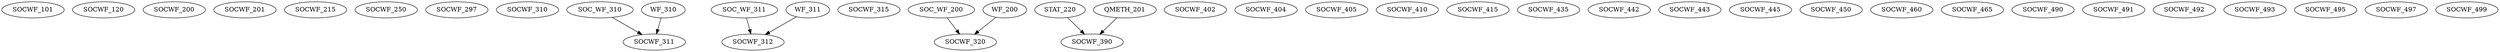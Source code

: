 digraph G {
    SOCWF_101;
    SOCWF_120;
    SOCWF_200;
    SOCWF_201;
    SOCWF_215;
    SOCWF_250;
    SOCWF_297;
    SOCWF_310;
    edge [color=black];
    SOC_WF_310 -> SOCWF_311;
    WF_310 -> SOCWF_311;
    edge [color=black];
    SOC_WF_311 -> SOCWF_312;
    WF_311 -> SOCWF_312;
    SOCWF_315;
    edge [color=black];
    SOC_WF_200 -> SOCWF_320;
    WF_200 -> SOCWF_320;
    edge [color=black];
    STAT_220 -> SOCWF_390;
    QMETH_201 -> SOCWF_390;
    SOCWF_402;
    SOCWF_404;
    SOCWF_405;
    SOCWF_410;
    SOCWF_415;
    SOCWF_435;
    SOCWF_442;
    SOCWF_443;
    SOCWF_445;
    SOCWF_450;
    SOCWF_460;
    SOCWF_465;
    SOCWF_490;
    SOCWF_491;
    SOCWF_492;
    SOCWF_493;
    SOCWF_495;
    SOCWF_497;
    SOCWF_499;
}

